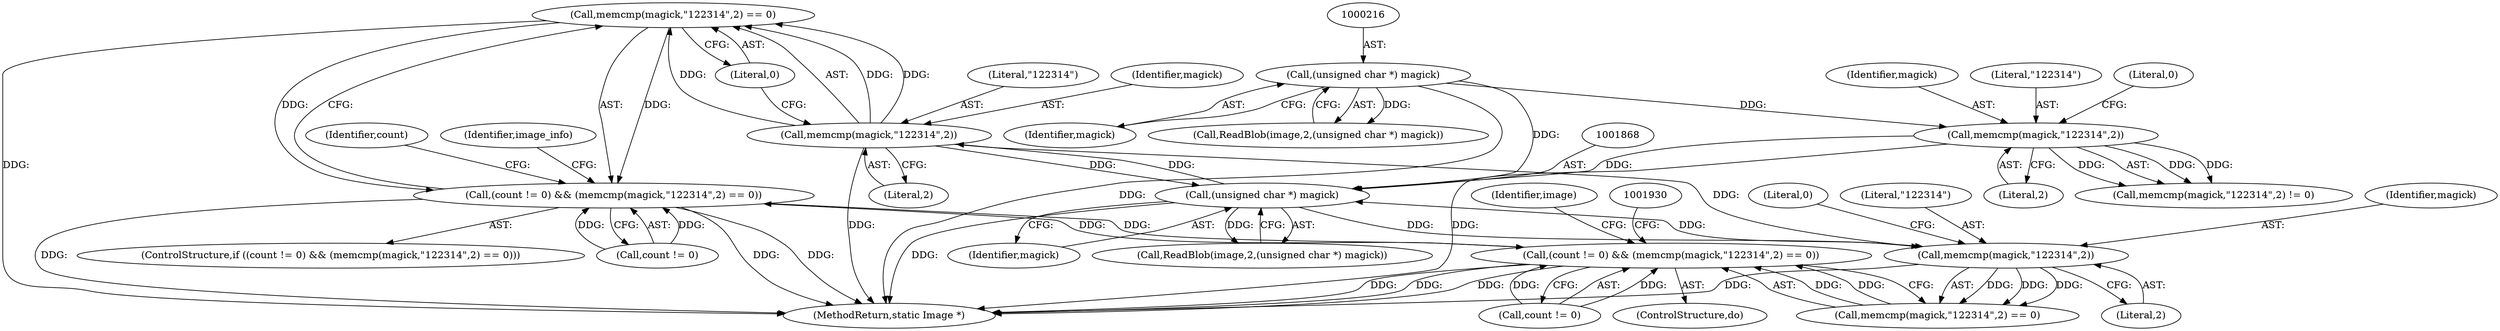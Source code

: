 digraph "0_ImageMagick_73fb0aac5b958521e1511e179ecc0ad49f70ebaf@API" {
"1001875" [label="(Call,memcmp(magick,\"\122\314\",2) == 0)"];
"1001876" [label="(Call,memcmp(magick,\"\122\314\",2))"];
"1001867" [label="(Call,(unsigned char *) magick)"];
"1000224" [label="(Call,memcmp(magick,\"\122\314\",2))"];
"1000215" [label="(Call,(unsigned char *) magick)"];
"1001924" [label="(Call,memcmp(magick,\"\122\314\",2))"];
"1001871" [label="(Call,(count != 0) && (memcmp(magick,\"\122\314\",2) == 0))"];
"1001919" [label="(Call,(count != 0) && (memcmp(magick,\"\122\314\",2) == 0))"];
"1000232" [label="(ControlStructure,do)"];
"1001867" [label="(Call,(unsigned char *) magick)"];
"1001921" [label="(Identifier,count)"];
"1000217" [label="(Identifier,magick)"];
"1001864" [label="(Call,ReadBlob(image,2,(unsigned char *) magick))"];
"1000224" [label="(Call,memcmp(magick,\"\122\314\",2))"];
"1000227" [label="(Literal,2)"];
"1000226" [label="(Literal,\"\122\314\")"];
"1001879" [label="(Literal,2)"];
"1000228" [label="(Literal,0)"];
"1001925" [label="(Identifier,magick)"];
"1001919" [label="(Call,(count != 0) && (memcmp(magick,\"\122\314\",2) == 0))"];
"1001872" [label="(Call,count != 0)"];
"1001869" [label="(Identifier,magick)"];
"1000215" [label="(Call,(unsigned char *) magick)"];
"1001936" [label="(MethodReturn,static Image *)"];
"1000212" [label="(Call,ReadBlob(image,2,(unsigned char *) magick))"];
"1000225" [label="(Identifier,magick)"];
"1001923" [label="(Call,memcmp(magick,\"\122\314\",2) == 0)"];
"1001871" [label="(Call,(count != 0) && (memcmp(magick,\"\122\314\",2) == 0))"];
"1001878" [label="(Literal,\"\122\314\")"];
"1001920" [label="(Call,count != 0)"];
"1000237" [label="(Identifier,image)"];
"1001877" [label="(Identifier,magick)"];
"1001928" [label="(Literal,0)"];
"1001924" [label="(Call,memcmp(magick,\"\122\314\",2))"];
"1000223" [label="(Call,memcmp(magick,\"\122\314\",2) != 0)"];
"1001870" [label="(ControlStructure,if ((count != 0) && (memcmp(magick,\"\122\314\",2) == 0)))"];
"1001876" [label="(Call,memcmp(magick,\"\122\314\",2))"];
"1001875" [label="(Call,memcmp(magick,\"\122\314\",2) == 0)"];
"1001926" [label="(Literal,\"\122\314\")"];
"1001880" [label="(Literal,0)"];
"1001883" [label="(Identifier,image_info)"];
"1001927" [label="(Literal,2)"];
"1001875" -> "1001871"  [label="AST: "];
"1001875" -> "1001880"  [label="CFG: "];
"1001876" -> "1001875"  [label="AST: "];
"1001880" -> "1001875"  [label="AST: "];
"1001871" -> "1001875"  [label="CFG: "];
"1001875" -> "1001936"  [label="DDG: "];
"1001875" -> "1001871"  [label="DDG: "];
"1001875" -> "1001871"  [label="DDG: "];
"1001876" -> "1001875"  [label="DDG: "];
"1001876" -> "1001875"  [label="DDG: "];
"1001876" -> "1001875"  [label="DDG: "];
"1001876" -> "1001879"  [label="CFG: "];
"1001877" -> "1001876"  [label="AST: "];
"1001878" -> "1001876"  [label="AST: "];
"1001879" -> "1001876"  [label="AST: "];
"1001880" -> "1001876"  [label="CFG: "];
"1001876" -> "1001936"  [label="DDG: "];
"1001876" -> "1001867"  [label="DDG: "];
"1001867" -> "1001876"  [label="DDG: "];
"1001876" -> "1001924"  [label="DDG: "];
"1001867" -> "1001864"  [label="AST: "];
"1001867" -> "1001869"  [label="CFG: "];
"1001868" -> "1001867"  [label="AST: "];
"1001869" -> "1001867"  [label="AST: "];
"1001864" -> "1001867"  [label="CFG: "];
"1001867" -> "1001936"  [label="DDG: "];
"1001867" -> "1001864"  [label="DDG: "];
"1000224" -> "1001867"  [label="DDG: "];
"1000215" -> "1001867"  [label="DDG: "];
"1001924" -> "1001867"  [label="DDG: "];
"1001867" -> "1001924"  [label="DDG: "];
"1000224" -> "1000223"  [label="AST: "];
"1000224" -> "1000227"  [label="CFG: "];
"1000225" -> "1000224"  [label="AST: "];
"1000226" -> "1000224"  [label="AST: "];
"1000227" -> "1000224"  [label="AST: "];
"1000228" -> "1000224"  [label="CFG: "];
"1000224" -> "1001936"  [label="DDG: "];
"1000224" -> "1000223"  [label="DDG: "];
"1000224" -> "1000223"  [label="DDG: "];
"1000224" -> "1000223"  [label="DDG: "];
"1000215" -> "1000224"  [label="DDG: "];
"1000215" -> "1000212"  [label="AST: "];
"1000215" -> "1000217"  [label="CFG: "];
"1000216" -> "1000215"  [label="AST: "];
"1000217" -> "1000215"  [label="AST: "];
"1000212" -> "1000215"  [label="CFG: "];
"1000215" -> "1001936"  [label="DDG: "];
"1000215" -> "1000212"  [label="DDG: "];
"1001924" -> "1001923"  [label="AST: "];
"1001924" -> "1001927"  [label="CFG: "];
"1001925" -> "1001924"  [label="AST: "];
"1001926" -> "1001924"  [label="AST: "];
"1001927" -> "1001924"  [label="AST: "];
"1001928" -> "1001924"  [label="CFG: "];
"1001924" -> "1001936"  [label="DDG: "];
"1001924" -> "1001923"  [label="DDG: "];
"1001924" -> "1001923"  [label="DDG: "];
"1001924" -> "1001923"  [label="DDG: "];
"1001871" -> "1001870"  [label="AST: "];
"1001871" -> "1001872"  [label="CFG: "];
"1001872" -> "1001871"  [label="AST: "];
"1001921" -> "1001871"  [label="CFG: "];
"1001883" -> "1001871"  [label="CFG: "];
"1001871" -> "1001936"  [label="DDG: "];
"1001871" -> "1001936"  [label="DDG: "];
"1001871" -> "1001936"  [label="DDG: "];
"1001872" -> "1001871"  [label="DDG: "];
"1001872" -> "1001871"  [label="DDG: "];
"1001919" -> "1001871"  [label="DDG: "];
"1001871" -> "1001919"  [label="DDG: "];
"1001919" -> "1000232"  [label="AST: "];
"1001919" -> "1001920"  [label="CFG: "];
"1001919" -> "1001923"  [label="CFG: "];
"1001920" -> "1001919"  [label="AST: "];
"1001923" -> "1001919"  [label="AST: "];
"1000237" -> "1001919"  [label="CFG: "];
"1001930" -> "1001919"  [label="CFG: "];
"1001919" -> "1001936"  [label="DDG: "];
"1001919" -> "1001936"  [label="DDG: "];
"1001919" -> "1001936"  [label="DDG: "];
"1001920" -> "1001919"  [label="DDG: "];
"1001920" -> "1001919"  [label="DDG: "];
"1001923" -> "1001919"  [label="DDG: "];
"1001923" -> "1001919"  [label="DDG: "];
}
